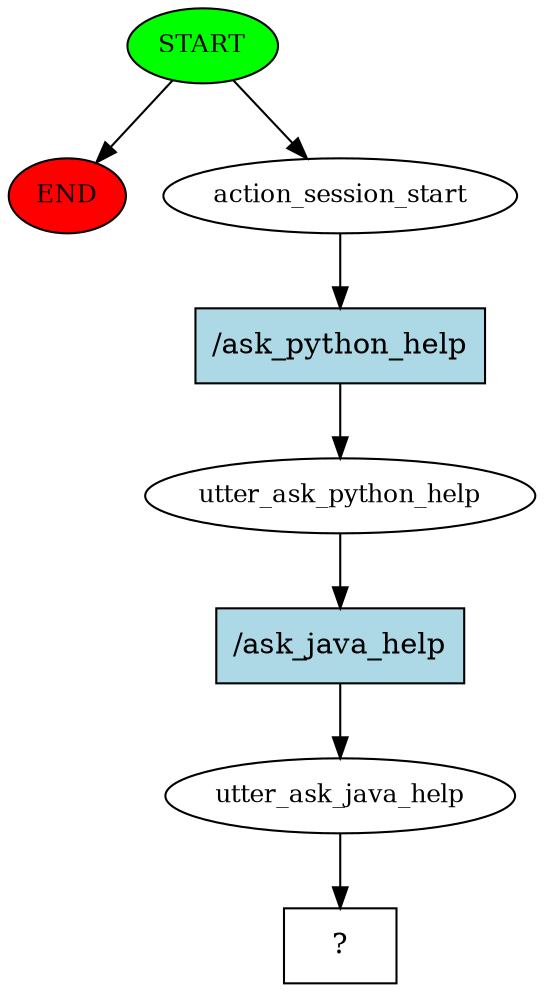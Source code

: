 digraph  {
0 [class="start active", fillcolor=green, fontsize=12, label=START, style=filled];
"-1" [class=end, fillcolor=red, fontsize=12, label=END, style=filled];
1 [class=active, fontsize=12, label=action_session_start];
2 [class=active, fontsize=12, label=utter_ask_python_help];
3 [class=active, fontsize=12, label=utter_ask_java_help];
4 [class="intent dashed active", label="  ?  ", shape=rect];
5 [class="intent active", fillcolor=lightblue, label="/ask_python_help", shape=rect, style=filled];
6 [class="intent active", fillcolor=lightblue, label="/ask_java_help", shape=rect, style=filled];
0 -> "-1"  [class="", key=NONE, label=""];
0 -> 1  [class=active, key=NONE, label=""];
1 -> 5  [class=active, key=0];
2 -> 6  [class=active, key=0];
3 -> 4  [class=active, key=NONE, label=""];
5 -> 2  [class=active, key=0];
6 -> 3  [class=active, key=0];
}
